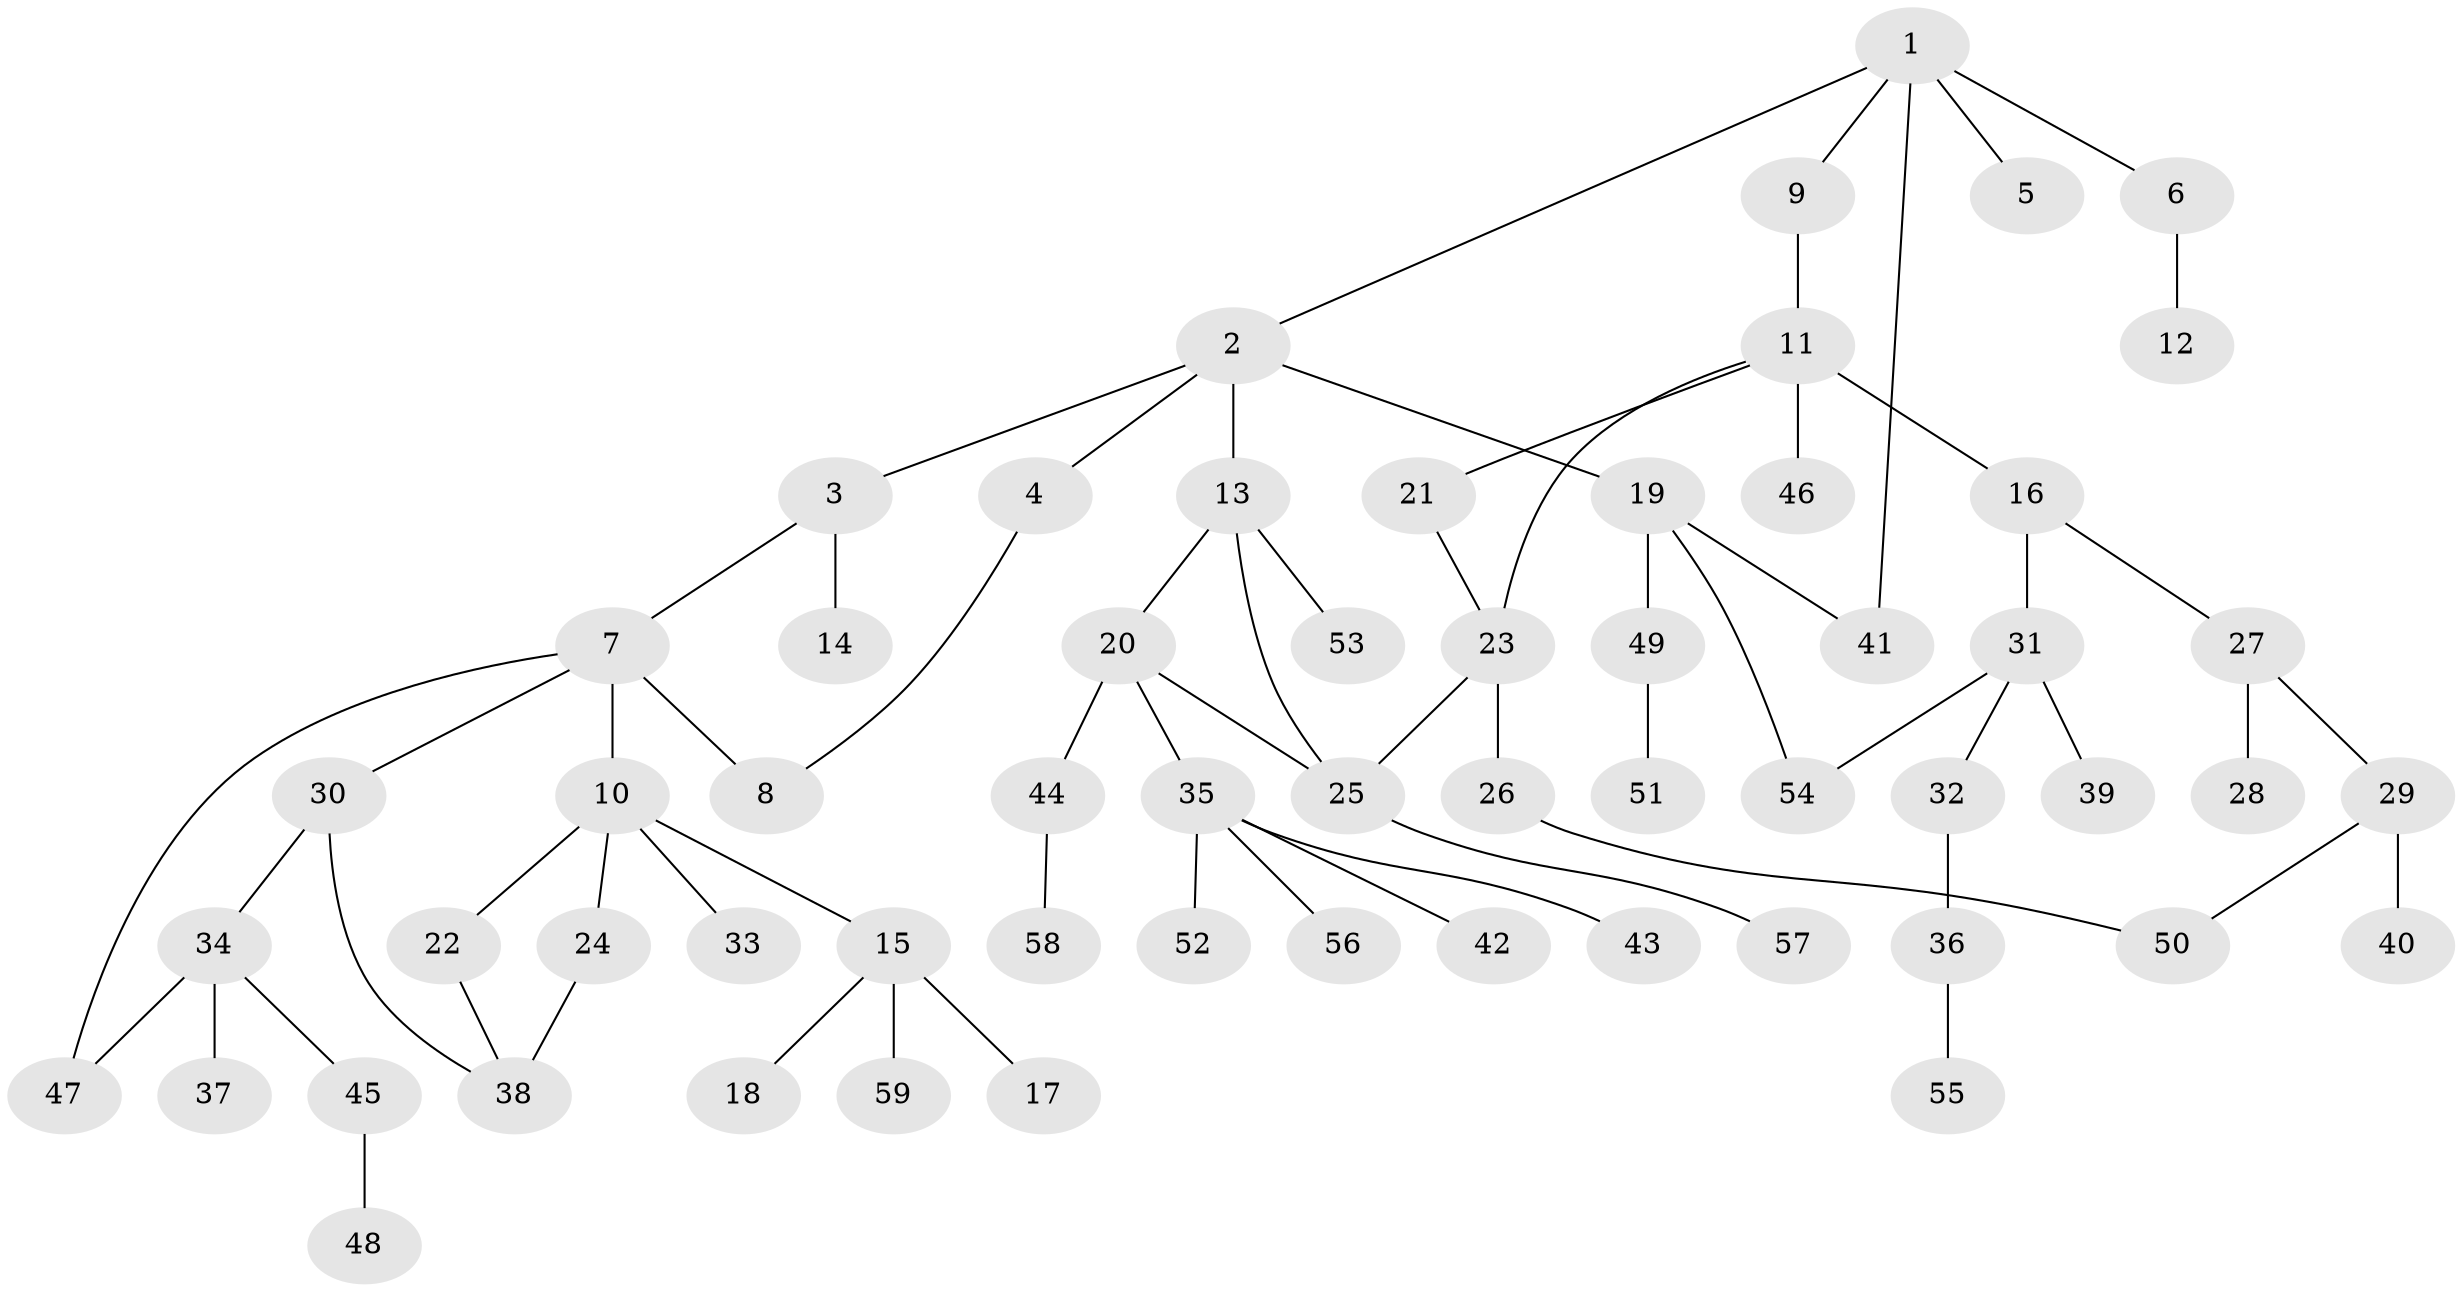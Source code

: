 // Generated by graph-tools (version 1.1) at 2025/25/03/09/25 03:25:24]
// undirected, 59 vertices, 68 edges
graph export_dot {
graph [start="1"]
  node [color=gray90,style=filled];
  1;
  2;
  3;
  4;
  5;
  6;
  7;
  8;
  9;
  10;
  11;
  12;
  13;
  14;
  15;
  16;
  17;
  18;
  19;
  20;
  21;
  22;
  23;
  24;
  25;
  26;
  27;
  28;
  29;
  30;
  31;
  32;
  33;
  34;
  35;
  36;
  37;
  38;
  39;
  40;
  41;
  42;
  43;
  44;
  45;
  46;
  47;
  48;
  49;
  50;
  51;
  52;
  53;
  54;
  55;
  56;
  57;
  58;
  59;
  1 -- 2;
  1 -- 5;
  1 -- 6;
  1 -- 9;
  1 -- 41;
  2 -- 3;
  2 -- 4;
  2 -- 13;
  2 -- 19;
  3 -- 7;
  3 -- 14;
  4 -- 8;
  6 -- 12;
  7 -- 10;
  7 -- 30;
  7 -- 47;
  7 -- 8;
  9 -- 11;
  10 -- 15;
  10 -- 22;
  10 -- 24;
  10 -- 33;
  11 -- 16;
  11 -- 21;
  11 -- 23;
  11 -- 46;
  13 -- 20;
  13 -- 25;
  13 -- 53;
  15 -- 17;
  15 -- 18;
  15 -- 59;
  16 -- 27;
  16 -- 31;
  19 -- 49;
  19 -- 41;
  19 -- 54;
  20 -- 35;
  20 -- 44;
  20 -- 25;
  21 -- 23;
  22 -- 38;
  23 -- 26;
  23 -- 25;
  24 -- 38;
  25 -- 57;
  26 -- 50;
  27 -- 28;
  27 -- 29;
  29 -- 40;
  29 -- 50;
  30 -- 34;
  30 -- 38;
  31 -- 32;
  31 -- 39;
  31 -- 54;
  32 -- 36;
  34 -- 37;
  34 -- 45;
  34 -- 47;
  35 -- 42;
  35 -- 43;
  35 -- 52;
  35 -- 56;
  36 -- 55;
  44 -- 58;
  45 -- 48;
  49 -- 51;
}

